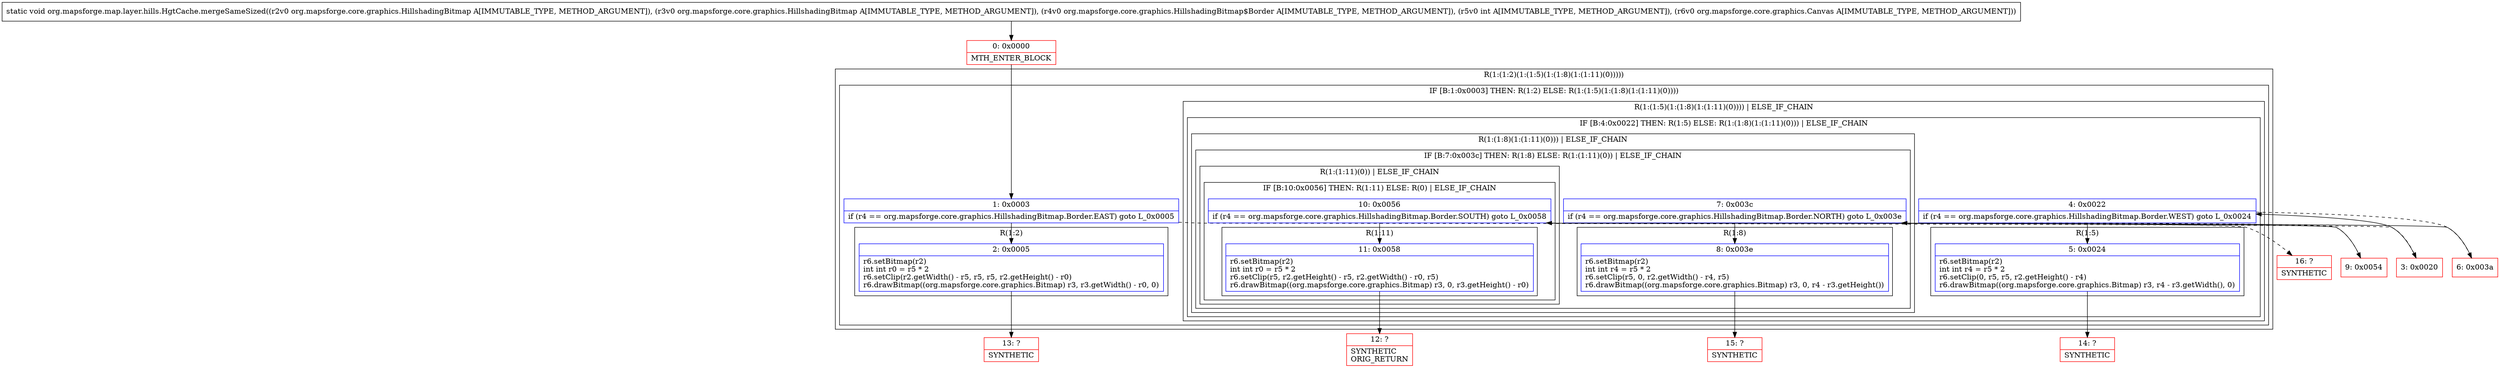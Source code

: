 digraph "CFG fororg.mapsforge.map.layer.hills.HgtCache.mergeSameSized(Lorg\/mapsforge\/core\/graphics\/HillshadingBitmap;Lorg\/mapsforge\/core\/graphics\/HillshadingBitmap;Lorg\/mapsforge\/core\/graphics\/HillshadingBitmap$Border;ILorg\/mapsforge\/core\/graphics\/Canvas;)V" {
subgraph cluster_Region_139303946 {
label = "R(1:(1:2)(1:(1:5)(1:(1:8)(1:(1:11)(0)))))";
node [shape=record,color=blue];
subgraph cluster_IfRegion_1242152519 {
label = "IF [B:1:0x0003] THEN: R(1:2) ELSE: R(1:(1:5)(1:(1:8)(1:(1:11)(0))))";
node [shape=record,color=blue];
Node_1 [shape=record,label="{1\:\ 0x0003|if (r4 == org.mapsforge.core.graphics.HillshadingBitmap.Border.EAST) goto L_0x0005\l}"];
subgraph cluster_Region_959241380 {
label = "R(1:2)";
node [shape=record,color=blue];
Node_2 [shape=record,label="{2\:\ 0x0005|r6.setBitmap(r2)\lint int r0 = r5 * 2\lr6.setClip(r2.getWidth() \- r5, r5, r5, r2.getHeight() \- r0)\lr6.drawBitmap((org.mapsforge.core.graphics.Bitmap) r3, r3.getWidth() \- r0, 0)\l}"];
}
subgraph cluster_Region_454398493 {
label = "R(1:(1:5)(1:(1:8)(1:(1:11)(0)))) | ELSE_IF_CHAIN\l";
node [shape=record,color=blue];
subgraph cluster_IfRegion_124950367 {
label = "IF [B:4:0x0022] THEN: R(1:5) ELSE: R(1:(1:8)(1:(1:11)(0))) | ELSE_IF_CHAIN\l";
node [shape=record,color=blue];
Node_4 [shape=record,label="{4\:\ 0x0022|if (r4 == org.mapsforge.core.graphics.HillshadingBitmap.Border.WEST) goto L_0x0024\l}"];
subgraph cluster_Region_1447886820 {
label = "R(1:5)";
node [shape=record,color=blue];
Node_5 [shape=record,label="{5\:\ 0x0024|r6.setBitmap(r2)\lint int r4 = r5 * 2\lr6.setClip(0, r5, r5, r2.getHeight() \- r4)\lr6.drawBitmap((org.mapsforge.core.graphics.Bitmap) r3, r4 \- r3.getWidth(), 0)\l}"];
}
subgraph cluster_Region_1664874103 {
label = "R(1:(1:8)(1:(1:11)(0))) | ELSE_IF_CHAIN\l";
node [shape=record,color=blue];
subgraph cluster_IfRegion_1682413521 {
label = "IF [B:7:0x003c] THEN: R(1:8) ELSE: R(1:(1:11)(0)) | ELSE_IF_CHAIN\l";
node [shape=record,color=blue];
Node_7 [shape=record,label="{7\:\ 0x003c|if (r4 == org.mapsforge.core.graphics.HillshadingBitmap.Border.NORTH) goto L_0x003e\l}"];
subgraph cluster_Region_258228818 {
label = "R(1:8)";
node [shape=record,color=blue];
Node_8 [shape=record,label="{8\:\ 0x003e|r6.setBitmap(r2)\lint int r4 = r5 * 2\lr6.setClip(r5, 0, r2.getWidth() \- r4, r5)\lr6.drawBitmap((org.mapsforge.core.graphics.Bitmap) r3, 0, r4 \- r3.getHeight())\l}"];
}
subgraph cluster_Region_1400202302 {
label = "R(1:(1:11)(0)) | ELSE_IF_CHAIN\l";
node [shape=record,color=blue];
subgraph cluster_IfRegion_1076812128 {
label = "IF [B:10:0x0056] THEN: R(1:11) ELSE: R(0) | ELSE_IF_CHAIN\l";
node [shape=record,color=blue];
Node_10 [shape=record,label="{10\:\ 0x0056|if (r4 == org.mapsforge.core.graphics.HillshadingBitmap.Border.SOUTH) goto L_0x0058\l}"];
subgraph cluster_Region_139280596 {
label = "R(1:11)";
node [shape=record,color=blue];
Node_11 [shape=record,label="{11\:\ 0x0058|r6.setBitmap(r2)\lint int r0 = r5 * 2\lr6.setClip(r5, r2.getHeight() \- r5, r2.getWidth() \- r0, r5)\lr6.drawBitmap((org.mapsforge.core.graphics.Bitmap) r3, 0, r3.getHeight() \- r0)\l}"];
}
subgraph cluster_Region_2090473308 {
label = "R(0)";
node [shape=record,color=blue];
}
}
}
}
}
}
}
}
}
Node_0 [shape=record,color=red,label="{0\:\ 0x0000|MTH_ENTER_BLOCK\l}"];
Node_3 [shape=record,color=red,label="{3\:\ 0x0020}"];
Node_6 [shape=record,color=red,label="{6\:\ 0x003a}"];
Node_9 [shape=record,color=red,label="{9\:\ 0x0054}"];
Node_12 [shape=record,color=red,label="{12\:\ ?|SYNTHETIC\lORIG_RETURN\l}"];
Node_13 [shape=record,color=red,label="{13\:\ ?|SYNTHETIC\l}"];
Node_14 [shape=record,color=red,label="{14\:\ ?|SYNTHETIC\l}"];
Node_15 [shape=record,color=red,label="{15\:\ ?|SYNTHETIC\l}"];
Node_16 [shape=record,color=red,label="{16\:\ ?|SYNTHETIC\l}"];
MethodNode[shape=record,label="{static void org.mapsforge.map.layer.hills.HgtCache.mergeSameSized((r2v0 org.mapsforge.core.graphics.HillshadingBitmap A[IMMUTABLE_TYPE, METHOD_ARGUMENT]), (r3v0 org.mapsforge.core.graphics.HillshadingBitmap A[IMMUTABLE_TYPE, METHOD_ARGUMENT]), (r4v0 org.mapsforge.core.graphics.HillshadingBitmap$Border A[IMMUTABLE_TYPE, METHOD_ARGUMENT]), (r5v0 int A[IMMUTABLE_TYPE, METHOD_ARGUMENT]), (r6v0 org.mapsforge.core.graphics.Canvas A[IMMUTABLE_TYPE, METHOD_ARGUMENT])) }"];
MethodNode -> Node_0;
Node_1 -> Node_2;
Node_1 -> Node_3[style=dashed];
Node_2 -> Node_13;
Node_4 -> Node_5;
Node_4 -> Node_6[style=dashed];
Node_5 -> Node_14;
Node_7 -> Node_8;
Node_7 -> Node_9[style=dashed];
Node_8 -> Node_15;
Node_10 -> Node_11;
Node_10 -> Node_16[style=dashed];
Node_11 -> Node_12;
Node_0 -> Node_1;
Node_3 -> Node_4;
Node_6 -> Node_7;
Node_9 -> Node_10;
}


